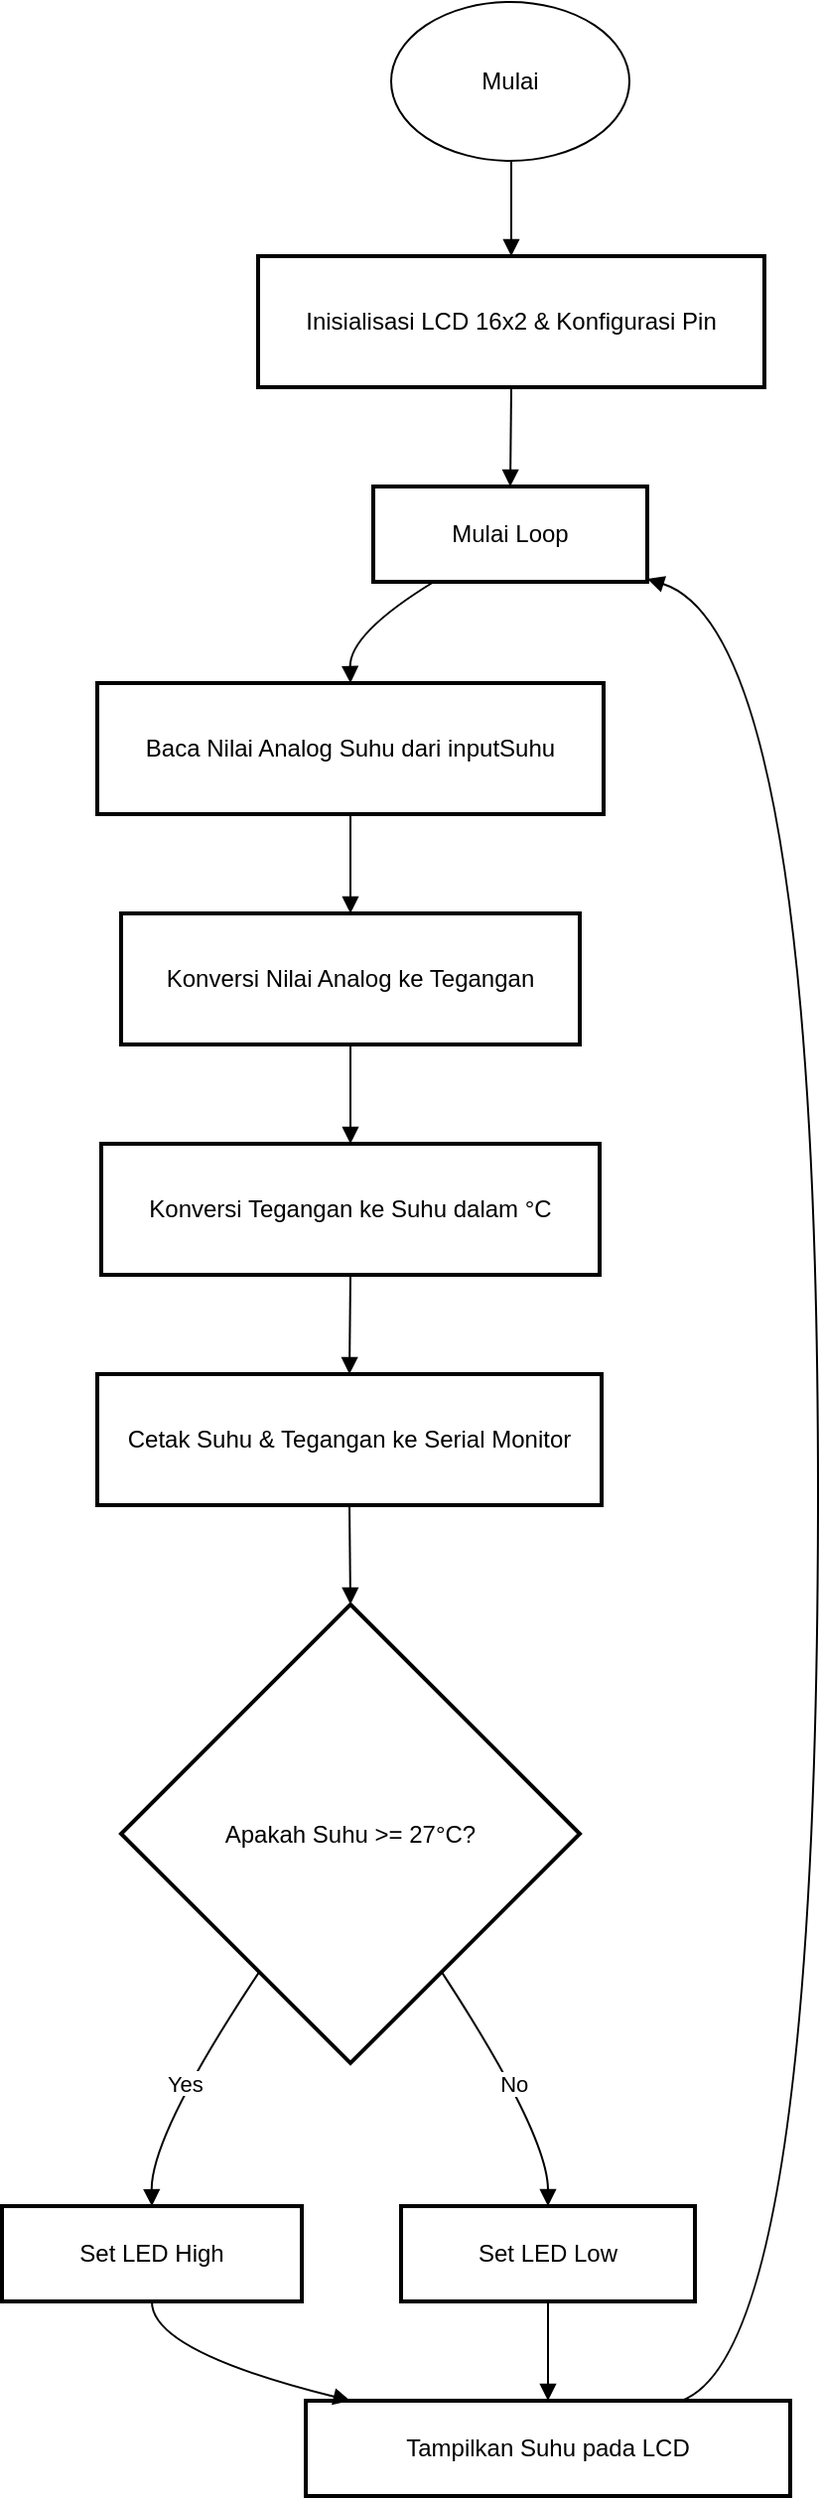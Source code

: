 <mxfile version="24.8.2">
  <diagram name="Page-1" id="yod37I6fgVGVok1R1Kww">
    <mxGraphModel dx="1050" dy="1622" grid="1" gridSize="10" guides="1" tooltips="1" connect="1" arrows="1" fold="1" page="1" pageScale="1" pageWidth="850" pageHeight="1100" math="0" shadow="0">
      <root>
        <mxCell id="0" />
        <mxCell id="1" parent="0" />
        <mxCell id="ic63JwhwnCesHwnWXxz1-2" value="Inisialisasi LCD 16x2 &amp; Konfigurasi Pin" style="whiteSpace=wrap;strokeWidth=2;" vertex="1" parent="1">
          <mxGeometry x="149" y="118" width="255" height="66" as="geometry" />
        </mxCell>
        <mxCell id="ic63JwhwnCesHwnWXxz1-3" value="Mulai Loop" style="whiteSpace=wrap;strokeWidth=2;" vertex="1" parent="1">
          <mxGeometry x="207" y="234" width="138" height="48" as="geometry" />
        </mxCell>
        <mxCell id="ic63JwhwnCesHwnWXxz1-4" value="Baca Nilai Analog Suhu dari inputSuhu" style="whiteSpace=wrap;strokeWidth=2;" vertex="1" parent="1">
          <mxGeometry x="68" y="333" width="255" height="66" as="geometry" />
        </mxCell>
        <mxCell id="ic63JwhwnCesHwnWXxz1-5" value="Konversi Nilai Analog ke Tegangan" style="whiteSpace=wrap;strokeWidth=2;" vertex="1" parent="1">
          <mxGeometry x="80" y="449" width="231" height="66" as="geometry" />
        </mxCell>
        <mxCell id="ic63JwhwnCesHwnWXxz1-6" value="Konversi Tegangan ke Suhu dalam °C" style="whiteSpace=wrap;strokeWidth=2;" vertex="1" parent="1">
          <mxGeometry x="70" y="565" width="251" height="66" as="geometry" />
        </mxCell>
        <mxCell id="ic63JwhwnCesHwnWXxz1-7" value="Cetak Suhu &amp; Tegangan ke Serial Monitor" style="whiteSpace=wrap;strokeWidth=2;" vertex="1" parent="1">
          <mxGeometry x="68" y="681" width="254" height="66" as="geometry" />
        </mxCell>
        <mxCell id="ic63JwhwnCesHwnWXxz1-8" value="Apakah Suhu &gt;= 27°C?" style="rhombus;strokeWidth=2;whiteSpace=wrap;" vertex="1" parent="1">
          <mxGeometry x="80" y="797" width="231" height="231" as="geometry" />
        </mxCell>
        <mxCell id="ic63JwhwnCesHwnWXxz1-9" value="Set LED High" style="whiteSpace=wrap;strokeWidth=2;" vertex="1" parent="1">
          <mxGeometry x="20" y="1100" width="151" height="48" as="geometry" />
        </mxCell>
        <mxCell id="ic63JwhwnCesHwnWXxz1-10" value="Set LED Low" style="whiteSpace=wrap;strokeWidth=2;" vertex="1" parent="1">
          <mxGeometry x="221" y="1100" width="148" height="48" as="geometry" />
        </mxCell>
        <mxCell id="ic63JwhwnCesHwnWXxz1-11" value="Tampilkan Suhu pada LCD" style="whiteSpace=wrap;strokeWidth=2;" vertex="1" parent="1">
          <mxGeometry x="173" y="1198" width="244" height="48" as="geometry" />
        </mxCell>
        <mxCell id="ic63JwhwnCesHwnWXxz1-12" value="" style="curved=1;startArrow=none;endArrow=block;exitX=0.5;exitY=1.01;entryX=0.5;entryY=0.01;rounded=0;" edge="1" parent="1" target="ic63JwhwnCesHwnWXxz1-2">
          <mxGeometry relative="1" as="geometry">
            <Array as="points" />
            <mxPoint x="276.5" y="68" as="sourcePoint" />
          </mxGeometry>
        </mxCell>
        <mxCell id="ic63JwhwnCesHwnWXxz1-13" value="" style="curved=1;startArrow=none;endArrow=block;exitX=0.5;exitY=1.01;entryX=0.5;entryY=0.01;rounded=0;" edge="1" parent="1" source="ic63JwhwnCesHwnWXxz1-2" target="ic63JwhwnCesHwnWXxz1-3">
          <mxGeometry relative="1" as="geometry">
            <Array as="points" />
          </mxGeometry>
        </mxCell>
        <mxCell id="ic63JwhwnCesHwnWXxz1-14" value="" style="curved=1;startArrow=none;endArrow=block;exitX=0.21;exitY=1.02;entryX=0.5;entryY=0;rounded=0;" edge="1" parent="1" source="ic63JwhwnCesHwnWXxz1-3" target="ic63JwhwnCesHwnWXxz1-4">
          <mxGeometry relative="1" as="geometry">
            <Array as="points">
              <mxPoint x="195" y="308" />
            </Array>
          </mxGeometry>
        </mxCell>
        <mxCell id="ic63JwhwnCesHwnWXxz1-15" value="" style="curved=1;startArrow=none;endArrow=block;exitX=0.5;exitY=1;entryX=0.5;entryY=0;rounded=0;" edge="1" parent="1" source="ic63JwhwnCesHwnWXxz1-4" target="ic63JwhwnCesHwnWXxz1-5">
          <mxGeometry relative="1" as="geometry">
            <Array as="points" />
          </mxGeometry>
        </mxCell>
        <mxCell id="ic63JwhwnCesHwnWXxz1-16" value="" style="curved=1;startArrow=none;endArrow=block;exitX=0.5;exitY=1;entryX=0.5;entryY=0;rounded=0;" edge="1" parent="1" source="ic63JwhwnCesHwnWXxz1-5" target="ic63JwhwnCesHwnWXxz1-6">
          <mxGeometry relative="1" as="geometry">
            <Array as="points" />
          </mxGeometry>
        </mxCell>
        <mxCell id="ic63JwhwnCesHwnWXxz1-17" value="" style="curved=1;startArrow=none;endArrow=block;exitX=0.5;exitY=1;entryX=0.5;entryY=0;rounded=0;" edge="1" parent="1" source="ic63JwhwnCesHwnWXxz1-6" target="ic63JwhwnCesHwnWXxz1-7">
          <mxGeometry relative="1" as="geometry">
            <Array as="points" />
          </mxGeometry>
        </mxCell>
        <mxCell id="ic63JwhwnCesHwnWXxz1-18" value="" style="curved=1;startArrow=none;endArrow=block;exitX=0.5;exitY=1;entryX=0.5;entryY=0;rounded=0;" edge="1" parent="1" source="ic63JwhwnCesHwnWXxz1-7" target="ic63JwhwnCesHwnWXxz1-8">
          <mxGeometry relative="1" as="geometry">
            <Array as="points" />
          </mxGeometry>
        </mxCell>
        <mxCell id="ic63JwhwnCesHwnWXxz1-19" value="Yes" style="curved=1;startArrow=none;endArrow=block;exitX=0.17;exitY=1;entryX=0.5;entryY=0;rounded=0;" edge="1" parent="1" source="ic63JwhwnCesHwnWXxz1-8" target="ic63JwhwnCesHwnWXxz1-9">
          <mxGeometry relative="1" as="geometry">
            <Array as="points">
              <mxPoint x="95" y="1064" />
            </Array>
          </mxGeometry>
        </mxCell>
        <mxCell id="ic63JwhwnCesHwnWXxz1-20" value="No" style="curved=1;startArrow=none;endArrow=block;exitX=0.83;exitY=1;entryX=0.5;entryY=0;rounded=0;" edge="1" parent="1" source="ic63JwhwnCesHwnWXxz1-8" target="ic63JwhwnCesHwnWXxz1-10">
          <mxGeometry relative="1" as="geometry">
            <Array as="points">
              <mxPoint x="295" y="1064" />
            </Array>
          </mxGeometry>
        </mxCell>
        <mxCell id="ic63JwhwnCesHwnWXxz1-21" value="" style="curved=1;startArrow=none;endArrow=block;exitX=0.5;exitY=1.01;entryX=0.1;entryY=0.01;rounded=0;" edge="1" parent="1" source="ic63JwhwnCesHwnWXxz1-9" target="ic63JwhwnCesHwnWXxz1-11">
          <mxGeometry relative="1" as="geometry">
            <Array as="points">
              <mxPoint x="95" y="1173" />
            </Array>
          </mxGeometry>
        </mxCell>
        <mxCell id="ic63JwhwnCesHwnWXxz1-22" value="" style="curved=1;startArrow=none;endArrow=block;exitX=0.5;exitY=1.01;entryX=0.5;entryY=0.01;rounded=0;" edge="1" parent="1" source="ic63JwhwnCesHwnWXxz1-10" target="ic63JwhwnCesHwnWXxz1-11">
          <mxGeometry relative="1" as="geometry">
            <Array as="points" />
          </mxGeometry>
        </mxCell>
        <mxCell id="ic63JwhwnCesHwnWXxz1-23" value="" style="curved=1;startArrow=none;endArrow=block;exitX=0.77;exitY=0.01;entryX=1;entryY=0.97;rounded=0;" edge="1" parent="1" source="ic63JwhwnCesHwnWXxz1-11" target="ic63JwhwnCesHwnWXxz1-3">
          <mxGeometry relative="1" as="geometry">
            <Array as="points">
              <mxPoint x="431" y="1173" />
              <mxPoint x="431" y="308" />
            </Array>
          </mxGeometry>
        </mxCell>
        <mxCell id="ic63JwhwnCesHwnWXxz1-27" value="Mulai" style="ellipse;whiteSpace=wrap;html=1;" vertex="1" parent="1">
          <mxGeometry x="216" y="-10" width="120" height="80" as="geometry" />
        </mxCell>
      </root>
    </mxGraphModel>
  </diagram>
</mxfile>
